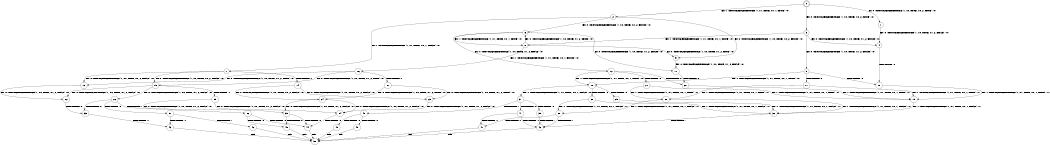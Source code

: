 digraph BCG {
size = "7, 10.5";
center = TRUE;
node [shape = circle];
0 [peripheries = 2];
0 -> 1 [label = "EX !0 !ATOMIC_EXCH_BRANCH (1, +0, TRUE, +0, 2, TRUE) !:0:"];
0 -> 2 [label = "EX !1 !ATOMIC_EXCH_BRANCH (1, +1, TRUE, +0, 1, TRUE) !:0:"];
0 -> 3 [label = "EX !0 !ATOMIC_EXCH_BRANCH (1, +0, TRUE, +0, 2, TRUE) !:0:"];
1 -> 4 [label = "EX !0 !ATOMIC_EXCH_BRANCH (1, +0, TRUE, +1, 2, FALSE) !:0:"];
2 -> 5 [label = "EX !0 !ATOMIC_EXCH_BRANCH (1, +0, TRUE, +0, 2, FALSE) !:0:"];
2 -> 6 [label = "EX !0 !ATOMIC_EXCH_BRANCH (1, +0, TRUE, +0, 2, FALSE) !:0:"];
2 -> 7 [label = "EX !1 !ATOMIC_EXCH_BRANCH (1, +1, TRUE, +0, 1, FALSE) !:0:"];
3 -> 4 [label = "EX !0 !ATOMIC_EXCH_BRANCH (1, +0, TRUE, +1, 2, FALSE) !:0:"];
3 -> 8 [label = "EX !1 !ATOMIC_EXCH_BRANCH (1, +1, TRUE, +0, 1, TRUE) !:0:"];
3 -> 9 [label = "EX !0 !ATOMIC_EXCH_BRANCH (1, +0, TRUE, +1, 2, FALSE) !:0:"];
4 -> 10 [label = "TERMINATE !0"];
5 -> 11 [label = "EX !0 !ATOMIC_EXCH_BRANCH (1, +0, TRUE, +1, 2, FALSE) !:0:"];
6 -> 11 [label = "EX !0 !ATOMIC_EXCH_BRANCH (1, +0, TRUE, +1, 2, FALSE) !:0:"];
6 -> 8 [label = "EX !1 !ATOMIC_EXCH_BRANCH (1, +1, TRUE, +0, 1, TRUE) !:0:"];
6 -> 12 [label = "EX !0 !ATOMIC_EXCH_BRANCH (1, +0, TRUE, +1, 2, FALSE) !:0:"];
7 -> 13 [label = "EX !0 !ATOMIC_EXCH_BRANCH (1, +0, TRUE, +0, 2, FALSE) !:0:"];
7 -> 14 [label = "TERMINATE !1"];
7 -> 15 [label = "EX !0 !ATOMIC_EXCH_BRANCH (1, +0, TRUE, +0, 2, FALSE) !:0:"];
8 -> 5 [label = "EX !0 !ATOMIC_EXCH_BRANCH (1, +0, TRUE, +1, 2, TRUE) !:0:"];
8 -> 16 [label = "EX !1 !ATOMIC_EXCH_BRANCH (1, +1, TRUE, +0, 1, FALSE) !:0:"];
8 -> 6 [label = "EX !0 !ATOMIC_EXCH_BRANCH (1, +0, TRUE, +1, 2, TRUE) !:0:"];
9 -> 10 [label = "TERMINATE !0"];
9 -> 17 [label = "TERMINATE !0"];
9 -> 18 [label = "EX !1 !ATOMIC_EXCH_BRANCH (1, +1, TRUE, +0, 1, TRUE) !:0:"];
10 -> 19 [label = "EX !1 !ATOMIC_EXCH_BRANCH (1, +1, TRUE, +0, 1, TRUE) !:1:"];
11 -> 20 [label = "TERMINATE !0"];
12 -> 20 [label = "TERMINATE !0"];
12 -> 21 [label = "TERMINATE !0"];
12 -> 18 [label = "EX !1 !ATOMIC_EXCH_BRANCH (1, +1, TRUE, +0, 1, TRUE) !:0:"];
13 -> 22 [label = "EX !0 !ATOMIC_EXCH_BRANCH (1, +0, TRUE, +1, 2, FALSE) !:0:"];
14 -> 23 [label = "EX !0 !ATOMIC_EXCH_BRANCH (1, +0, TRUE, +0, 2, FALSE) !:0:"];
14 -> 24 [label = "EX !0 !ATOMIC_EXCH_BRANCH (1, +0, TRUE, +0, 2, FALSE) !:0:"];
15 -> 22 [label = "EX !0 !ATOMIC_EXCH_BRANCH (1, +0, TRUE, +1, 2, FALSE) !:0:"];
15 -> 25 [label = "TERMINATE !1"];
15 -> 26 [label = "EX !0 !ATOMIC_EXCH_BRANCH (1, +0, TRUE, +1, 2, FALSE) !:0:"];
16 -> 13 [label = "EX !0 !ATOMIC_EXCH_BRANCH (1, +0, TRUE, +1, 2, TRUE) !:0:"];
16 -> 27 [label = "TERMINATE !1"];
16 -> 15 [label = "EX !0 !ATOMIC_EXCH_BRANCH (1, +0, TRUE, +1, 2, TRUE) !:0:"];
17 -> 19 [label = "EX !1 !ATOMIC_EXCH_BRANCH (1, +1, TRUE, +0, 1, TRUE) !:1:"];
17 -> 28 [label = "EX !1 !ATOMIC_EXCH_BRANCH (1, +1, TRUE, +0, 1, TRUE) !:1:"];
18 -> 29 [label = "TERMINATE !0"];
18 -> 30 [label = "TERMINATE !0"];
18 -> 31 [label = "EX !1 !ATOMIC_EXCH_BRANCH (1, +1, TRUE, +0, 1, FALSE) !:0:"];
19 -> 32 [label = "EX !1 !ATOMIC_EXCH_BRANCH (1, +1, TRUE, +0, 1, FALSE) !:1:"];
20 -> 19 [label = "EX !1 !ATOMIC_EXCH_BRANCH (1, +1, TRUE, +0, 1, TRUE) !:1:"];
21 -> 19 [label = "EX !1 !ATOMIC_EXCH_BRANCH (1, +1, TRUE, +0, 1, TRUE) !:1:"];
21 -> 28 [label = "EX !1 !ATOMIC_EXCH_BRANCH (1, +1, TRUE, +0, 1, TRUE) !:1:"];
22 -> 33 [label = "TERMINATE !0"];
23 -> 34 [label = "EX !0 !ATOMIC_EXCH_BRANCH (1, +0, TRUE, +1, 2, FALSE) !:0:"];
24 -> 34 [label = "EX !0 !ATOMIC_EXCH_BRANCH (1, +0, TRUE, +1, 2, FALSE) !:0:"];
24 -> 35 [label = "EX !0 !ATOMIC_EXCH_BRANCH (1, +0, TRUE, +1, 2, FALSE) !:0:"];
25 -> 34 [label = "EX !0 !ATOMIC_EXCH_BRANCH (1, +0, TRUE, +1, 2, FALSE) !:0:"];
25 -> 35 [label = "EX !0 !ATOMIC_EXCH_BRANCH (1, +0, TRUE, +1, 2, FALSE) !:0:"];
26 -> 33 [label = "TERMINATE !0"];
26 -> 36 [label = "TERMINATE !1"];
26 -> 37 [label = "TERMINATE !0"];
27 -> 23 [label = "EX !0 !ATOMIC_EXCH_BRANCH (1, +0, TRUE, +1, 2, TRUE) !:0:"];
27 -> 24 [label = "EX !0 !ATOMIC_EXCH_BRANCH (1, +0, TRUE, +1, 2, TRUE) !:0:"];
28 -> 32 [label = "EX !1 !ATOMIC_EXCH_BRANCH (1, +1, TRUE, +0, 1, FALSE) !:1:"];
28 -> 38 [label = "EX !1 !ATOMIC_EXCH_BRANCH (1, +1, TRUE, +0, 1, FALSE) !:1:"];
29 -> 32 [label = "EX !1 !ATOMIC_EXCH_BRANCH (1, +1, TRUE, +0, 1, FALSE) !:1:"];
30 -> 32 [label = "EX !1 !ATOMIC_EXCH_BRANCH (1, +1, TRUE, +0, 1, FALSE) !:1:"];
30 -> 38 [label = "EX !1 !ATOMIC_EXCH_BRANCH (1, +1, TRUE, +0, 1, FALSE) !:1:"];
31 -> 39 [label = "TERMINATE !0"];
31 -> 40 [label = "TERMINATE !1"];
31 -> 41 [label = "TERMINATE !0"];
32 -> 42 [label = "TERMINATE !1"];
33 -> 43 [label = "TERMINATE !1"];
34 -> 44 [label = "TERMINATE !0"];
35 -> 44 [label = "TERMINATE !0"];
35 -> 45 [label = "TERMINATE !0"];
36 -> 44 [label = "TERMINATE !0"];
36 -> 45 [label = "TERMINATE !0"];
37 -> 43 [label = "TERMINATE !1"];
37 -> 46 [label = "TERMINATE !1"];
38 -> 42 [label = "TERMINATE !1"];
38 -> 47 [label = "TERMINATE !1"];
39 -> 42 [label = "TERMINATE !1"];
40 -> 48 [label = "TERMINATE !0"];
40 -> 49 [label = "TERMINATE !0"];
41 -> 42 [label = "TERMINATE !1"];
41 -> 47 [label = "TERMINATE !1"];
42 -> 50 [label = "exit"];
43 -> 50 [label = "exit"];
44 -> 50 [label = "exit"];
45 -> 50 [label = "exit"];
46 -> 50 [label = "exit"];
47 -> 50 [label = "exit"];
48 -> 50 [label = "exit"];
49 -> 50 [label = "exit"];
}
